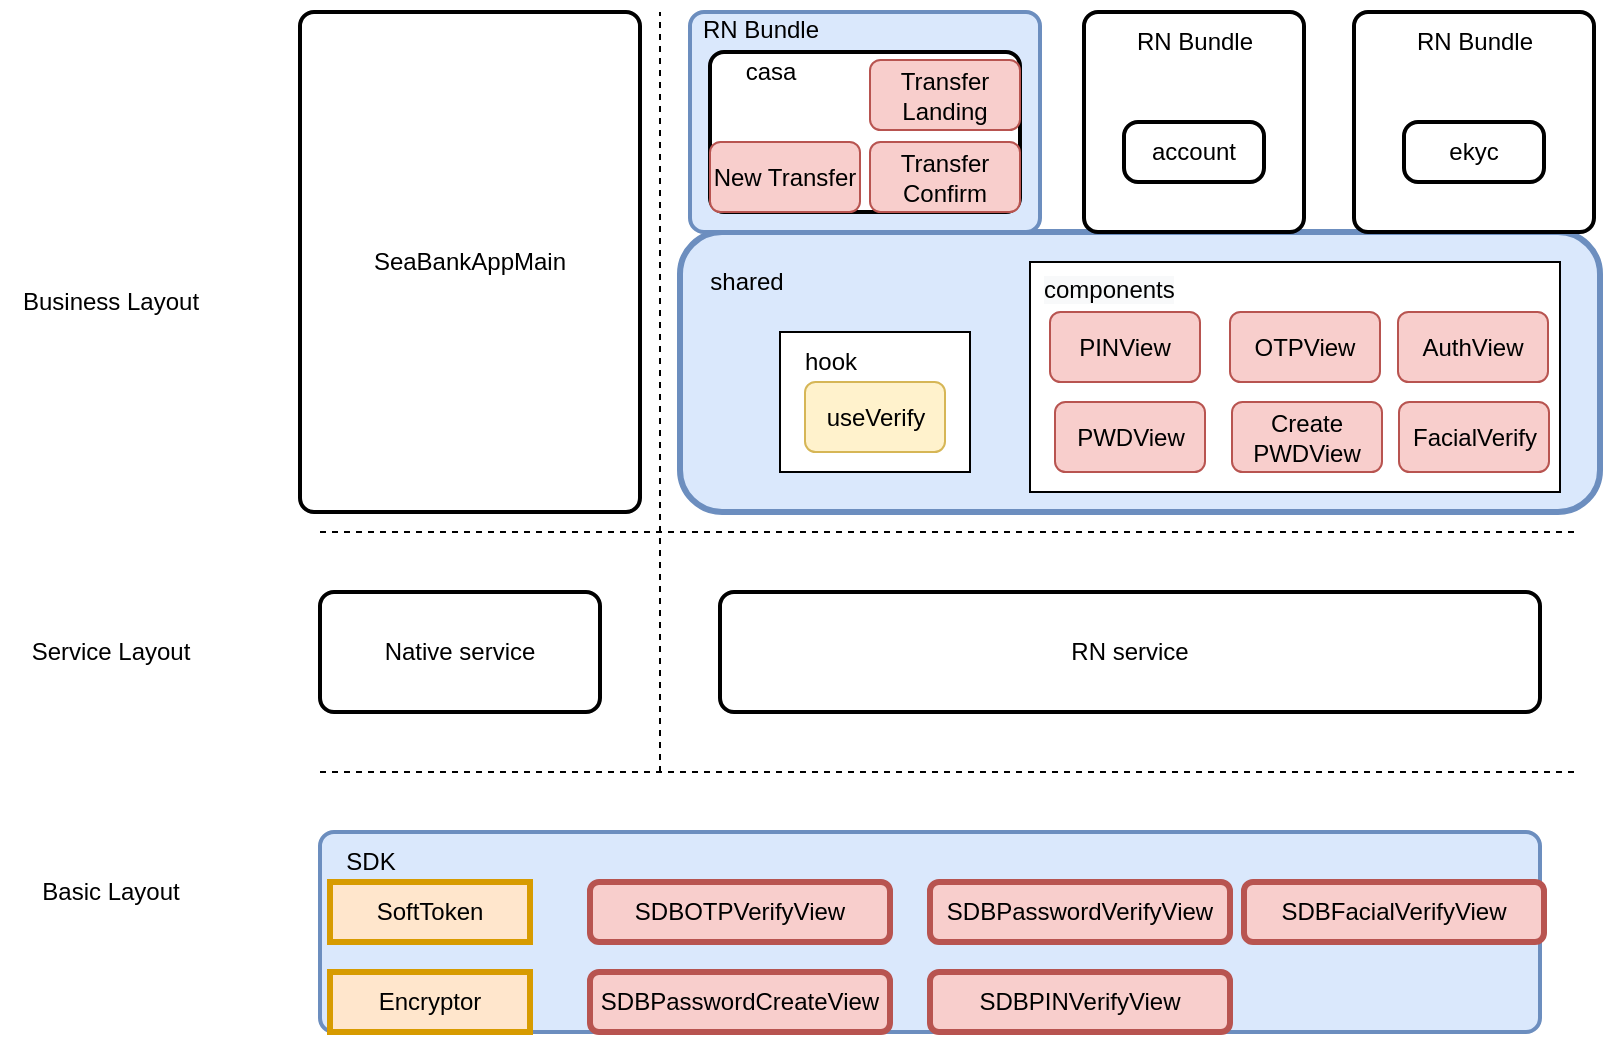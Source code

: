 <mxfile version="20.4.0" type="github">
  <diagram id="J08z-moq-4YXgrF1eUB3" name="第 1 页">
    <mxGraphModel dx="2061" dy="736" grid="1" gridSize="10" guides="1" tooltips="1" connect="1" arrows="1" fold="1" page="1" pageScale="1" pageWidth="827" pageHeight="1169" math="0" shadow="0">
      <root>
        <mxCell id="0" />
        <mxCell id="1" parent="0" />
        <mxCell id="bJTVgxnDyHc0i6QxKm_M-24" value="" style="rounded=1;whiteSpace=wrap;html=1;fillColor=#dae8fc;strokeColor=#6c8ebf;strokeWidth=3;" parent="1" vertex="1">
          <mxGeometry x="230" y="130" width="460" height="140" as="geometry" />
        </mxCell>
        <mxCell id="bJTVgxnDyHc0i6QxKm_M-31" value="" style="whiteSpace=wrap;html=1;" parent="1" vertex="1">
          <mxGeometry x="405" y="145" width="265" height="115" as="geometry" />
        </mxCell>
        <mxCell id="bJTVgxnDyHc0i6QxKm_M-1" value="&lt;span style=&quot;&quot;&gt;SeaBankAppMain&lt;/span&gt;" style="rounded=1;whiteSpace=wrap;html=1;absoluteArcSize=1;arcSize=14;strokeWidth=2;" parent="1" vertex="1">
          <mxGeometry x="40" y="20" width="170" height="250" as="geometry" />
        </mxCell>
        <mxCell id="bJTVgxnDyHc0i6QxKm_M-2" value="" style="rounded=1;whiteSpace=wrap;html=1;absoluteArcSize=1;arcSize=14;strokeWidth=2;fillColor=#dae8fc;strokeColor=#6c8ebf;" parent="1" vertex="1">
          <mxGeometry x="235" y="20" width="175" height="110" as="geometry" />
        </mxCell>
        <mxCell id="bJTVgxnDyHc0i6QxKm_M-3" value="RN Bundle" style="text;html=1;align=center;verticalAlign=middle;resizable=0;points=[];autosize=1;strokeColor=none;fillColor=none;" parent="1" vertex="1">
          <mxGeometry x="230" y="14" width="80" height="30" as="geometry" />
        </mxCell>
        <mxCell id="bJTVgxnDyHc0i6QxKm_M-5" value="" style="rounded=1;whiteSpace=wrap;html=1;absoluteArcSize=1;arcSize=14;strokeWidth=2;" parent="1" vertex="1">
          <mxGeometry x="432" y="20" width="110" height="110" as="geometry" />
        </mxCell>
        <mxCell id="bJTVgxnDyHc0i6QxKm_M-6" value="RN Bundle" style="text;html=1;align=center;verticalAlign=middle;resizable=0;points=[];autosize=1;strokeColor=none;fillColor=none;" parent="1" vertex="1">
          <mxGeometry x="447" y="20" width="80" height="30" as="geometry" />
        </mxCell>
        <mxCell id="bJTVgxnDyHc0i6QxKm_M-7" value="" style="rounded=1;whiteSpace=wrap;html=1;absoluteArcSize=1;arcSize=14;strokeWidth=2;" parent="1" vertex="1">
          <mxGeometry x="567" y="20" width="120" height="110" as="geometry" />
        </mxCell>
        <mxCell id="bJTVgxnDyHc0i6QxKm_M-8" value="RN Bundle" style="text;html=1;align=center;verticalAlign=middle;resizable=0;points=[];autosize=1;strokeColor=none;fillColor=none;" parent="1" vertex="1">
          <mxGeometry x="587" y="20" width="80" height="30" as="geometry" />
        </mxCell>
        <mxCell id="bJTVgxnDyHc0i6QxKm_M-9" value="" style="rounded=1;whiteSpace=wrap;html=1;absoluteArcSize=1;arcSize=14;strokeWidth=2;" parent="1" vertex="1">
          <mxGeometry x="245" y="40" width="155" height="80" as="geometry" />
        </mxCell>
        <mxCell id="bJTVgxnDyHc0i6QxKm_M-11" value="&lt;span style=&quot;&quot;&gt;account&lt;/span&gt;" style="rounded=1;whiteSpace=wrap;html=1;absoluteArcSize=1;arcSize=14;strokeWidth=2;" parent="1" vertex="1">
          <mxGeometry x="452" y="75" width="70" height="30" as="geometry" />
        </mxCell>
        <mxCell id="bJTVgxnDyHc0i6QxKm_M-12" value="&lt;span style=&quot;&quot;&gt;ekyc&lt;/span&gt;" style="rounded=1;whiteSpace=wrap;html=1;absoluteArcSize=1;arcSize=14;strokeWidth=2;" parent="1" vertex="1">
          <mxGeometry x="592" y="75" width="70" height="30" as="geometry" />
        </mxCell>
        <mxCell id="bJTVgxnDyHc0i6QxKm_M-14" value="Business Layout" style="text;html=1;align=center;verticalAlign=middle;resizable=0;points=[];autosize=1;strokeColor=none;fillColor=none;" parent="1" vertex="1">
          <mxGeometry x="-110" y="150" width="110" height="30" as="geometry" />
        </mxCell>
        <mxCell id="bJTVgxnDyHc0i6QxKm_M-15" value="Native service" style="rounded=1;whiteSpace=wrap;html=1;absoluteArcSize=1;arcSize=14;strokeWidth=2;" parent="1" vertex="1">
          <mxGeometry x="50" y="310" width="140" height="60" as="geometry" />
        </mxCell>
        <mxCell id="bJTVgxnDyHc0i6QxKm_M-16" value="RN service" style="rounded=1;whiteSpace=wrap;html=1;absoluteArcSize=1;arcSize=14;strokeWidth=2;" parent="1" vertex="1">
          <mxGeometry x="250" y="310" width="410" height="60" as="geometry" />
        </mxCell>
        <mxCell id="bJTVgxnDyHc0i6QxKm_M-18" value="" style="rounded=1;whiteSpace=wrap;html=1;absoluteArcSize=1;arcSize=14;strokeWidth=2;fillColor=#dae8fc;strokeColor=#6c8ebf;" parent="1" vertex="1">
          <mxGeometry x="50" y="430" width="610" height="100" as="geometry" />
        </mxCell>
        <mxCell id="bJTVgxnDyHc0i6QxKm_M-19" value="Service Layout" style="text;html=1;align=center;verticalAlign=middle;resizable=0;points=[];autosize=1;strokeColor=none;fillColor=none;" parent="1" vertex="1">
          <mxGeometry x="-105" y="325" width="100" height="30" as="geometry" />
        </mxCell>
        <mxCell id="bJTVgxnDyHc0i6QxKm_M-20" value="Basic Layout" style="text;html=1;align=center;verticalAlign=middle;resizable=0;points=[];autosize=1;strokeColor=none;fillColor=none;" parent="1" vertex="1">
          <mxGeometry x="-100" y="445" width="90" height="30" as="geometry" />
        </mxCell>
        <mxCell id="bJTVgxnDyHc0i6QxKm_M-21" value="" style="endArrow=none;dashed=1;html=1;rounded=0;" parent="1" edge="1">
          <mxGeometry width="50" height="50" relative="1" as="geometry">
            <mxPoint x="220" y="400" as="sourcePoint" />
            <mxPoint x="220" y="20" as="targetPoint" />
          </mxGeometry>
        </mxCell>
        <mxCell id="bJTVgxnDyHc0i6QxKm_M-22" value="" style="endArrow=none;dashed=1;html=1;rounded=0;" parent="1" edge="1">
          <mxGeometry width="50" height="50" relative="1" as="geometry">
            <mxPoint x="50" y="280" as="sourcePoint" />
            <mxPoint x="680" y="280" as="targetPoint" />
          </mxGeometry>
        </mxCell>
        <mxCell id="bJTVgxnDyHc0i6QxKm_M-23" value="" style="endArrow=none;dashed=1;html=1;rounded=0;" parent="1" edge="1">
          <mxGeometry width="50" height="50" relative="1" as="geometry">
            <mxPoint x="50" y="400" as="sourcePoint" />
            <mxPoint x="680" y="400" as="targetPoint" />
          </mxGeometry>
        </mxCell>
        <mxCell id="bJTVgxnDyHc0i6QxKm_M-25" value="shared" style="text;html=1;align=center;verticalAlign=middle;resizable=0;points=[];autosize=1;strokeColor=none;fillColor=none;" parent="1" vertex="1">
          <mxGeometry x="232.5" y="140" width="60" height="30" as="geometry" />
        </mxCell>
        <mxCell id="bJTVgxnDyHc0i6QxKm_M-29" value="PINView" style="rounded=1;whiteSpace=wrap;html=1;fillColor=#f8cecc;strokeColor=#b85450;" parent="1" vertex="1">
          <mxGeometry x="415" y="170" width="75" height="35" as="geometry" />
        </mxCell>
        <mxCell id="bJTVgxnDyHc0i6QxKm_M-30" value="OTPView" style="rounded=1;whiteSpace=wrap;html=1;fillColor=#f8cecc;strokeColor=#b85450;" parent="1" vertex="1">
          <mxGeometry x="505" y="170" width="75" height="35" as="geometry" />
        </mxCell>
        <mxCell id="bJTVgxnDyHc0i6QxKm_M-32" value="&lt;meta charset=&quot;utf-8&quot;&gt;&lt;span style=&quot;color: rgb(0, 0, 0); font-family: Helvetica; font-size: 12px; font-style: normal; font-variant-ligatures: normal; font-variant-caps: normal; font-weight: 400; letter-spacing: normal; orphans: 2; text-align: center; text-indent: 0px; text-transform: none; widows: 2; word-spacing: 0px; -webkit-text-stroke-width: 0px; background-color: rgb(248, 249, 250); text-decoration-thickness: initial; text-decoration-style: initial; text-decoration-color: initial; float: none; display: inline !important;&quot;&gt;components&lt;/span&gt;" style="text;whiteSpace=wrap;html=1;" parent="1" vertex="1">
          <mxGeometry x="410" y="145" width="100" height="40" as="geometry" />
        </mxCell>
        <mxCell id="bJTVgxnDyHc0i6QxKm_M-33" value="PWDView" style="rounded=1;whiteSpace=wrap;html=1;fillColor=#f8cecc;strokeColor=#b85450;" parent="1" vertex="1">
          <mxGeometry x="417.5" y="215" width="75" height="35" as="geometry" />
        </mxCell>
        <mxCell id="bJTVgxnDyHc0i6QxKm_M-34" value="" style="whiteSpace=wrap;html=1;" parent="1" vertex="1">
          <mxGeometry x="280" y="180" width="95" height="70" as="geometry" />
        </mxCell>
        <mxCell id="bJTVgxnDyHc0i6QxKm_M-35" value="&lt;span style=&quot;&quot;&gt;hook&lt;/span&gt;" style="text;html=1;align=center;verticalAlign=middle;resizable=0;points=[];autosize=1;strokeColor=none;fillColor=none;" parent="1" vertex="1">
          <mxGeometry x="280" y="180" width="50" height="30" as="geometry" />
        </mxCell>
        <mxCell id="bJTVgxnDyHc0i6QxKm_M-36" value="useVerify" style="rounded=1;whiteSpace=wrap;html=1;fillColor=#fff2cc;strokeColor=#d6b656;" parent="1" vertex="1">
          <mxGeometry x="292.5" y="205" width="70" height="35" as="geometry" />
        </mxCell>
        <mxCell id="bJTVgxnDyHc0i6QxKm_M-37" value="Create PWDView" style="rounded=1;whiteSpace=wrap;html=1;fillColor=#f8cecc;strokeColor=#b85450;" parent="1" vertex="1">
          <mxGeometry x="506" y="215" width="75" height="35" as="geometry" />
        </mxCell>
        <mxCell id="bJTVgxnDyHc0i6QxKm_M-38" value="SDBOTPVerifyView" style="rounded=1;whiteSpace=wrap;html=1;strokeWidth=3;fillColor=#f8cecc;strokeColor=#b85450;" parent="1" vertex="1">
          <mxGeometry x="185" y="455" width="150" height="30" as="geometry" />
        </mxCell>
        <mxCell id="bJTVgxnDyHc0i6QxKm_M-40" value="SDBPasswordVerifyView" style="rounded=1;whiteSpace=wrap;html=1;strokeWidth=3;fillColor=#f8cecc;strokeColor=#b85450;" parent="1" vertex="1">
          <mxGeometry x="355" y="455" width="150" height="30" as="geometry" />
        </mxCell>
        <mxCell id="bJTVgxnDyHc0i6QxKm_M-41" value="SDBPasswordCreateView" style="rounded=1;whiteSpace=wrap;html=1;strokeWidth=3;fillColor=#f8cecc;strokeColor=#b85450;" parent="1" vertex="1">
          <mxGeometry x="185" y="500" width="150" height="30" as="geometry" />
        </mxCell>
        <mxCell id="bJTVgxnDyHc0i6QxKm_M-42" value="SDBPINVerifyView" style="rounded=1;whiteSpace=wrap;html=1;strokeWidth=3;fillColor=#f8cecc;strokeColor=#b85450;" parent="1" vertex="1">
          <mxGeometry x="355" y="500" width="150" height="30" as="geometry" />
        </mxCell>
        <mxCell id="bJTVgxnDyHc0i6QxKm_M-43" value="&lt;span style=&quot;&quot;&gt;SDK&lt;/span&gt;" style="text;html=1;align=center;verticalAlign=middle;resizable=0;points=[];autosize=1;strokeColor=none;fillColor=none;" parent="1" vertex="1">
          <mxGeometry x="50" y="430" width="50" height="30" as="geometry" />
        </mxCell>
        <mxCell id="bJTVgxnDyHc0i6QxKm_M-44" value="SoftToken" style="whiteSpace=wrap;html=1;strokeWidth=3;fillColor=#ffe6cc;strokeColor=#d79b00;" parent="1" vertex="1">
          <mxGeometry x="55" y="455" width="100" height="30" as="geometry" />
        </mxCell>
        <mxCell id="bJTVgxnDyHc0i6QxKm_M-45" value="Encryptor" style="whiteSpace=wrap;html=1;strokeWidth=3;fillColor=#ffe6cc;strokeColor=#d79b00;" parent="1" vertex="1">
          <mxGeometry x="55" y="500" width="100" height="30" as="geometry" />
        </mxCell>
        <mxCell id="VOsG1k_2_-ozErprW9ac-1" value="AuthView" style="rounded=1;whiteSpace=wrap;html=1;fillColor=#f8cecc;strokeColor=#b85450;" parent="1" vertex="1">
          <mxGeometry x="589" y="170" width="75" height="35" as="geometry" />
        </mxCell>
        <mxCell id="6WeLOK3SUc9M_mdKDQzH-1" value="&lt;span style=&quot;&quot;&gt;casa&lt;/span&gt;" style="text;html=1;align=center;verticalAlign=middle;resizable=0;points=[];autosize=1;strokeColor=none;fillColor=none;" parent="1" vertex="1">
          <mxGeometry x="250" y="35" width="50" height="30" as="geometry" />
        </mxCell>
        <mxCell id="6WeLOK3SUc9M_mdKDQzH-2" value="Transfer Confirm" style="rounded=1;whiteSpace=wrap;html=1;fillColor=#f8cecc;strokeColor=#b85450;" parent="1" vertex="1">
          <mxGeometry x="325" y="85" width="75" height="35" as="geometry" />
        </mxCell>
        <mxCell id="6WeLOK3SUc9M_mdKDQzH-4" value="Transfer Landing" style="rounded=1;whiteSpace=wrap;html=1;fillColor=#f8cecc;strokeColor=#b85450;" parent="1" vertex="1">
          <mxGeometry x="325" y="44" width="75" height="35" as="geometry" />
        </mxCell>
        <mxCell id="Z2PxHAb3r869k6T93xDv-1" value="New Transfer" style="rounded=1;whiteSpace=wrap;html=1;fillColor=#f8cecc;strokeColor=#b85450;" parent="1" vertex="1">
          <mxGeometry x="245" y="85" width="75" height="35" as="geometry" />
        </mxCell>
        <mxCell id="m9wlAYHM70ItUG7ynoRU-1" value="FacialVerify" style="rounded=1;whiteSpace=wrap;html=1;fillColor=#f8cecc;strokeColor=#b85450;" vertex="1" parent="1">
          <mxGeometry x="589.5" y="215" width="75" height="35" as="geometry" />
        </mxCell>
        <mxCell id="m9wlAYHM70ItUG7ynoRU-2" value="SDBFacialVerifyView" style="rounded=1;whiteSpace=wrap;html=1;strokeWidth=3;fillColor=#f8cecc;strokeColor=#b85450;" vertex="1" parent="1">
          <mxGeometry x="512" y="455" width="150" height="30" as="geometry" />
        </mxCell>
      </root>
    </mxGraphModel>
  </diagram>
</mxfile>

